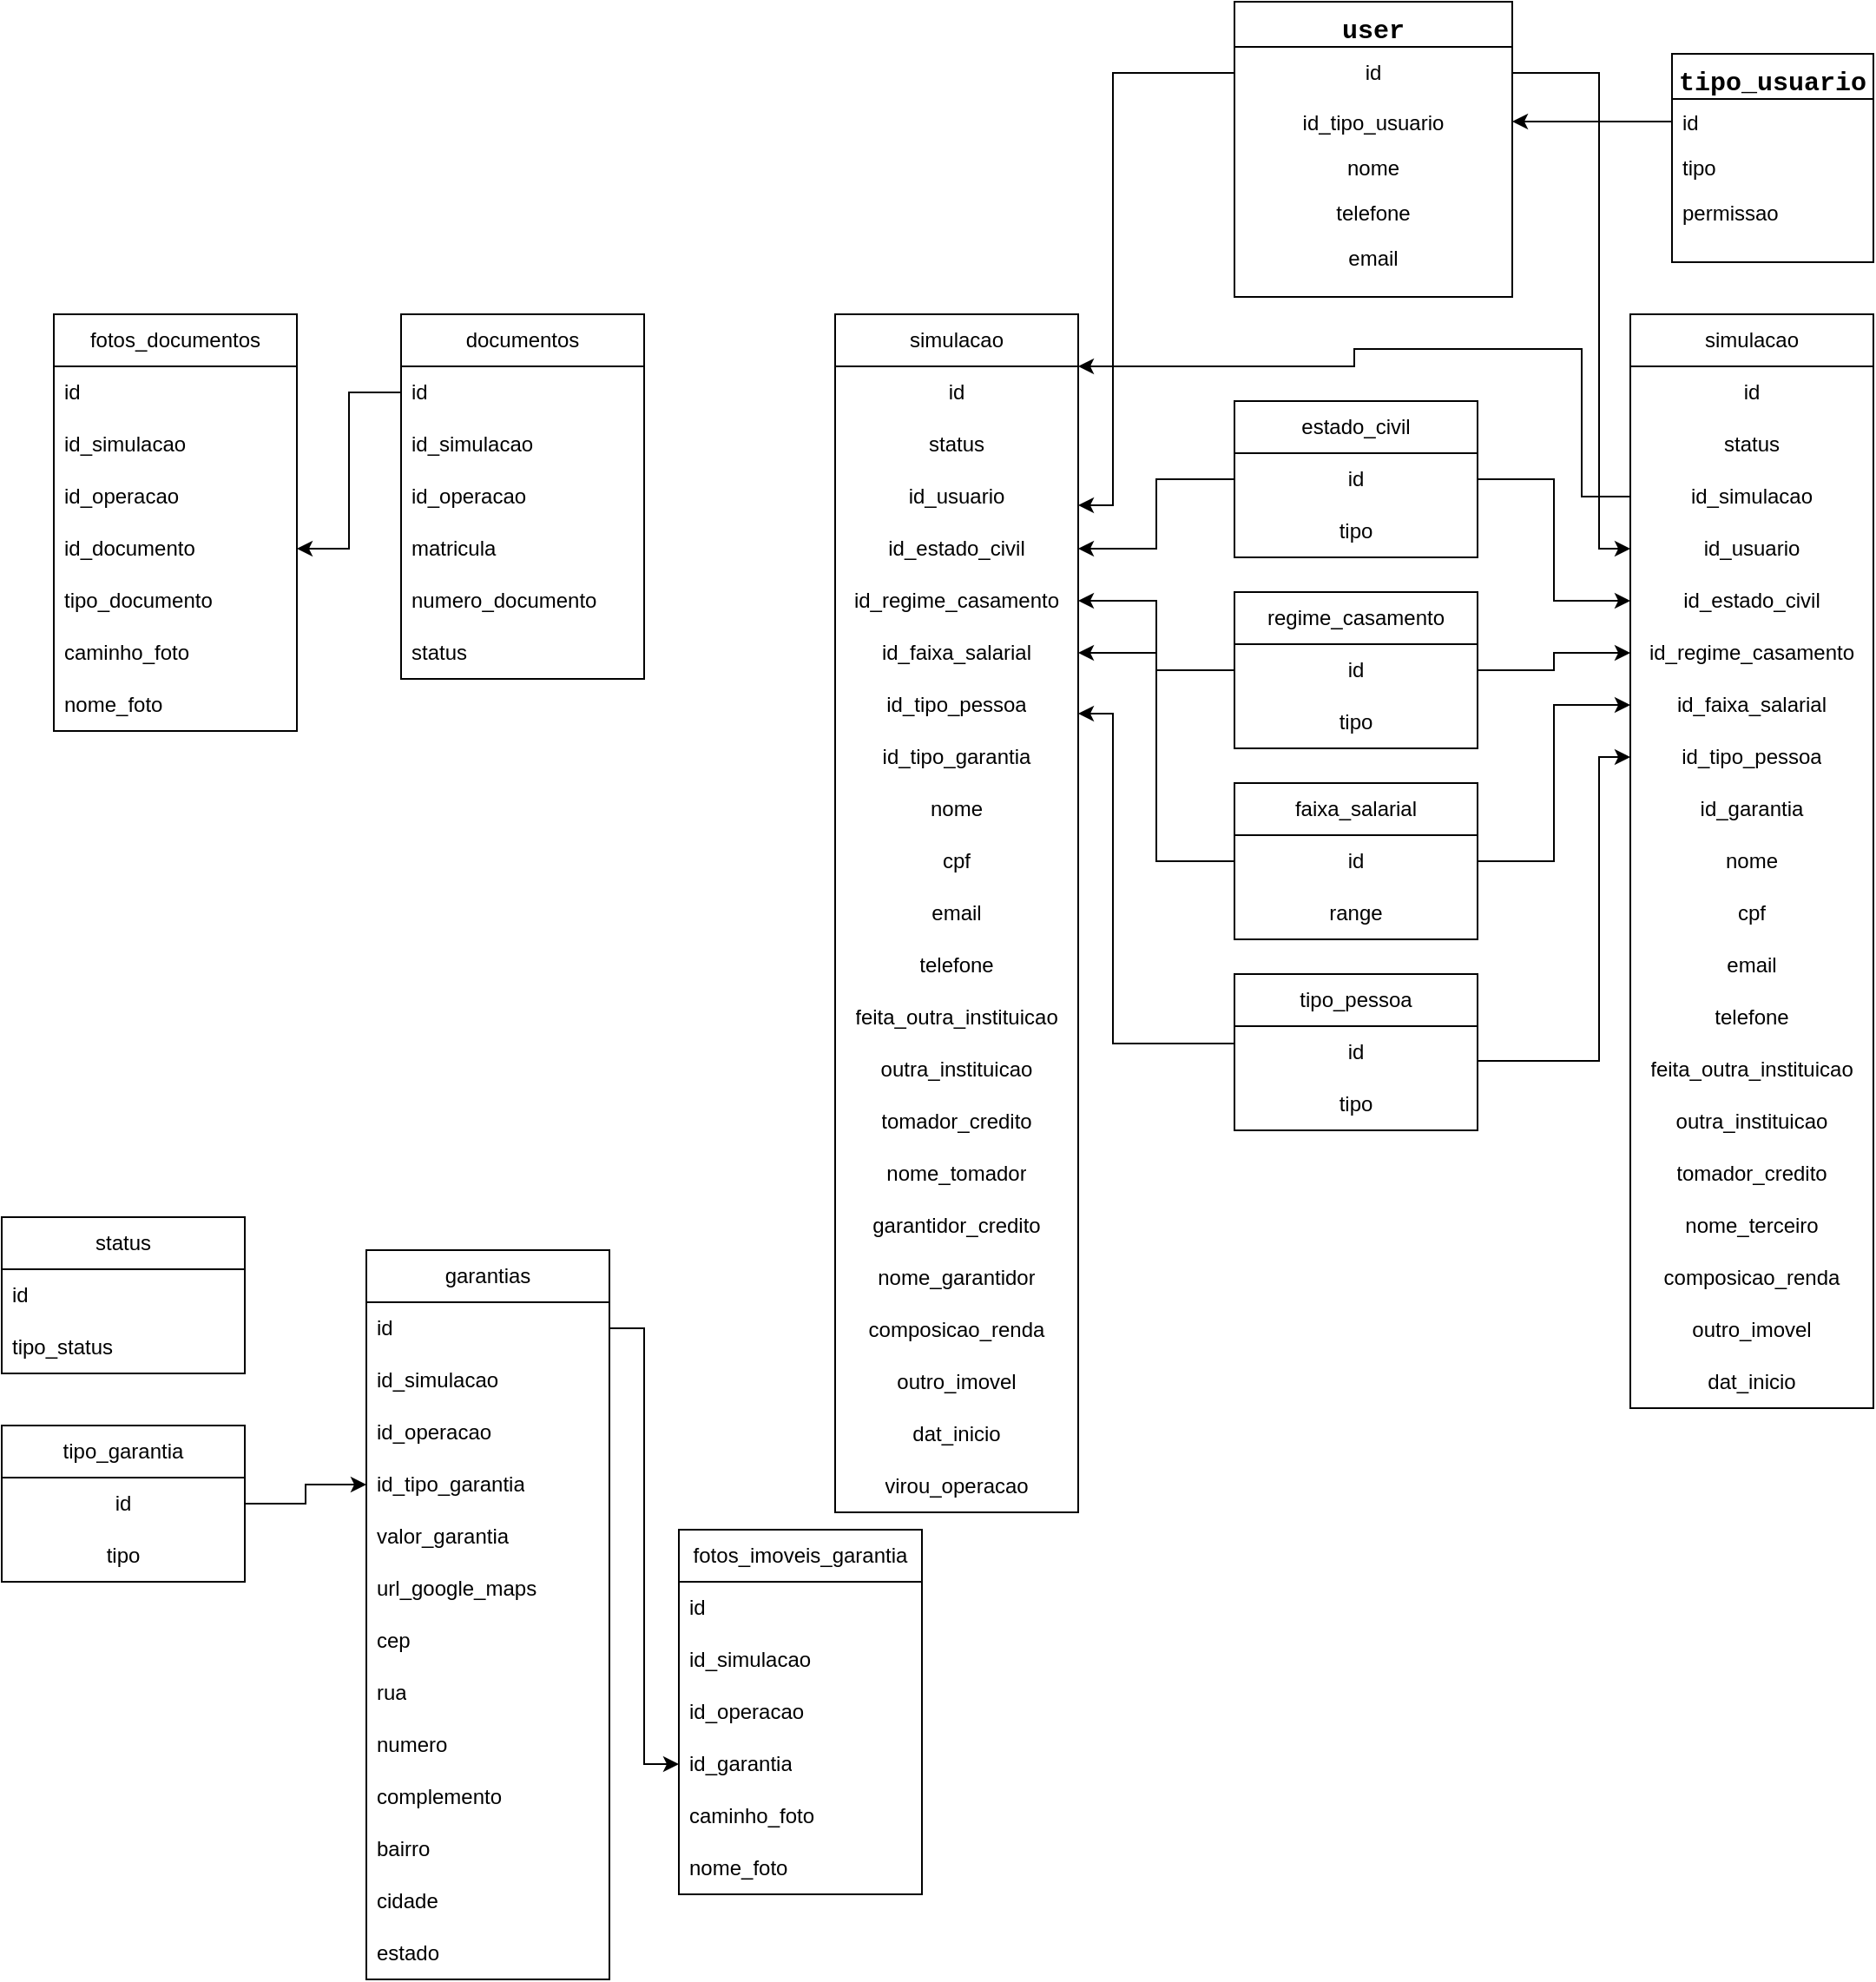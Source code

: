 <mxfile version="21.0.6" type="github">
  <diagram id="C5RBs43oDa-KdzZeNtuy" name="Page-1">
    <mxGraphModel dx="2261" dy="802" grid="1" gridSize="10" guides="1" tooltips="1" connect="1" arrows="1" fold="1" page="1" pageScale="1" pageWidth="827" pageHeight="1169" math="0" shadow="0">
      <root>
        <mxCell id="WIyWlLk6GJQsqaUBKTNV-0" />
        <mxCell id="WIyWlLk6GJQsqaUBKTNV-1" parent="WIyWlLk6GJQsqaUBKTNV-0" />
        <mxCell id="zkfFHV4jXpPFQw0GAbJ--0" value="user" style="swimlane;fontStyle=1;align=center;verticalAlign=top;childLayout=stackLayout;horizontal=1;startSize=26;horizontalStack=0;resizeParent=1;resizeLast=0;collapsible=1;marginBottom=0;rounded=0;shadow=0;strokeWidth=1;fontFamily=Courier New;fontSize=15;fillColor=default;gradientColor=none;swimlaneFillColor=default;" parent="WIyWlLk6GJQsqaUBKTNV-1" vertex="1">
          <mxGeometry x="280" y="30" width="160" height="170" as="geometry">
            <mxRectangle x="40" y="20" width="160" height="26" as="alternateBounds" />
          </mxGeometry>
        </mxCell>
        <mxCell id="uP-eKDeiWgKVKOK1xwAD-34" value="id" style="text;strokeColor=none;fillColor=none;align=center;verticalAlign=middle;spacingLeft=4;spacingRight=4;overflow=hidden;points=[[0,0.5],[1,0.5]];portConstraint=eastwest;rotatable=0;whiteSpace=wrap;html=1;" parent="zkfFHV4jXpPFQw0GAbJ--0" vertex="1">
          <mxGeometry y="26" width="160" height="30" as="geometry" />
        </mxCell>
        <mxCell id="uP-eKDeiWgKVKOK1xwAD-9" value="id_tipo_usuario" style="text;align=center;verticalAlign=top;spacingLeft=4;spacingRight=4;overflow=hidden;rotatable=0;points=[[0,0.5],[1,0.5]];portConstraint=eastwest;rounded=0;shadow=0;html=0;" parent="zkfFHV4jXpPFQw0GAbJ--0" vertex="1">
          <mxGeometry y="56" width="160" height="26" as="geometry" />
        </mxCell>
        <mxCell id="zkfFHV4jXpPFQw0GAbJ--1" value="nome" style="text;align=center;verticalAlign=top;spacingLeft=4;spacingRight=4;overflow=hidden;rotatable=0;points=[[0,0.5],[1,0.5]];portConstraint=eastwest;" parent="zkfFHV4jXpPFQw0GAbJ--0" vertex="1">
          <mxGeometry y="82" width="160" height="26" as="geometry" />
        </mxCell>
        <mxCell id="zkfFHV4jXpPFQw0GAbJ--2" value="telefone" style="text;align=center;verticalAlign=top;spacingLeft=4;spacingRight=4;overflow=hidden;rotatable=0;points=[[0,0.5],[1,0.5]];portConstraint=eastwest;rounded=0;shadow=0;html=0;" parent="zkfFHV4jXpPFQw0GAbJ--0" vertex="1">
          <mxGeometry y="108" width="160" height="26" as="geometry" />
        </mxCell>
        <mxCell id="zkfFHV4jXpPFQw0GAbJ--3" value="email" style="text;align=center;verticalAlign=top;spacingLeft=4;spacingRight=4;overflow=hidden;rotatable=0;points=[[0,0.5],[1,0.5]];portConstraint=eastwest;rounded=0;shadow=0;html=0;" parent="zkfFHV4jXpPFQw0GAbJ--0" vertex="1">
          <mxGeometry y="134" width="160" height="26" as="geometry" />
        </mxCell>
        <mxCell id="uP-eKDeiWgKVKOK1xwAD-10" value="tipo_usuario" style="swimlane;fontStyle=1;align=center;verticalAlign=top;childLayout=stackLayout;horizontal=1;startSize=26;horizontalStack=0;resizeParent=1;resizeLast=0;collapsible=1;marginBottom=0;rounded=0;shadow=0;strokeWidth=1;fontFamily=Courier New;fontSize=15;fillColor=default;gradientColor=none;swimlaneFillColor=default;" parent="WIyWlLk6GJQsqaUBKTNV-1" vertex="1">
          <mxGeometry x="532" y="60" width="116" height="120" as="geometry">
            <mxRectangle x="40" y="20" width="160" height="26" as="alternateBounds" />
          </mxGeometry>
        </mxCell>
        <mxCell id="uP-eKDeiWgKVKOK1xwAD-58" value="id" style="text;align=left;verticalAlign=top;spacingLeft=4;spacingRight=4;overflow=hidden;rotatable=0;points=[[0,0.5],[1,0.5]];portConstraint=eastwest;rounded=0;shadow=0;html=0;" parent="uP-eKDeiWgKVKOK1xwAD-10" vertex="1">
          <mxGeometry y="26" width="116" height="26" as="geometry" />
        </mxCell>
        <mxCell id="uP-eKDeiWgKVKOK1xwAD-11" value="tipo" style="text;align=left;verticalAlign=top;spacingLeft=4;spacingRight=4;overflow=hidden;rotatable=0;points=[[0,0.5],[1,0.5]];portConstraint=eastwest;" parent="uP-eKDeiWgKVKOK1xwAD-10" vertex="1">
          <mxGeometry y="52" width="116" height="26" as="geometry" />
        </mxCell>
        <mxCell id="uP-eKDeiWgKVKOK1xwAD-12" value="permissao" style="text;align=left;verticalAlign=top;spacingLeft=4;spacingRight=4;overflow=hidden;rotatable=0;points=[[0,0.5],[1,0.5]];portConstraint=eastwest;rounded=0;shadow=0;html=0;" parent="uP-eKDeiWgKVKOK1xwAD-10" vertex="1">
          <mxGeometry y="78" width="116" height="26" as="geometry" />
        </mxCell>
        <mxCell id="uP-eKDeiWgKVKOK1xwAD-53" value="estado_civil" style="swimlane;fontStyle=0;childLayout=stackLayout;horizontal=1;startSize=30;horizontalStack=0;resizeParent=1;resizeParentMax=0;resizeLast=0;collapsible=1;marginBottom=0;whiteSpace=wrap;html=1;align=center;" parent="WIyWlLk6GJQsqaUBKTNV-1" vertex="1">
          <mxGeometry x="280" y="260" width="140" height="90" as="geometry" />
        </mxCell>
        <mxCell id="uP-eKDeiWgKVKOK1xwAD-54" value="id" style="text;strokeColor=none;fillColor=none;align=center;verticalAlign=middle;spacingLeft=4;spacingRight=4;overflow=hidden;points=[[0,0.5],[1,0.5]];portConstraint=eastwest;rotatable=0;whiteSpace=wrap;html=1;" parent="uP-eKDeiWgKVKOK1xwAD-53" vertex="1">
          <mxGeometry y="30" width="140" height="30" as="geometry" />
        </mxCell>
        <mxCell id="uP-eKDeiWgKVKOK1xwAD-57" value="tipo" style="text;strokeColor=none;fillColor=none;align=center;verticalAlign=middle;spacingLeft=4;spacingRight=4;overflow=hidden;points=[[0,0.5],[1,0.5]];portConstraint=eastwest;rotatable=0;whiteSpace=wrap;html=1;" parent="uP-eKDeiWgKVKOK1xwAD-53" vertex="1">
          <mxGeometry y="60" width="140" height="30" as="geometry" />
        </mxCell>
        <mxCell id="uP-eKDeiWgKVKOK1xwAD-60" value="faixa_salarial" style="swimlane;fontStyle=0;childLayout=stackLayout;horizontal=1;startSize=30;horizontalStack=0;resizeParent=1;resizeParentMax=0;resizeLast=0;collapsible=1;marginBottom=0;whiteSpace=wrap;html=1;align=center;" parent="WIyWlLk6GJQsqaUBKTNV-1" vertex="1">
          <mxGeometry x="280" y="480" width="140" height="90" as="geometry" />
        </mxCell>
        <mxCell id="uP-eKDeiWgKVKOK1xwAD-61" value="id" style="text;strokeColor=none;fillColor=none;align=center;verticalAlign=middle;spacingLeft=4;spacingRight=4;overflow=hidden;points=[[0,0.5],[1,0.5]];portConstraint=eastwest;rotatable=0;whiteSpace=wrap;html=1;" parent="uP-eKDeiWgKVKOK1xwAD-60" vertex="1">
          <mxGeometry y="30" width="140" height="30" as="geometry" />
        </mxCell>
        <mxCell id="uP-eKDeiWgKVKOK1xwAD-62" value="range" style="text;strokeColor=none;fillColor=none;align=center;verticalAlign=middle;spacingLeft=4;spacingRight=4;overflow=hidden;points=[[0,0.5],[1,0.5]];portConstraint=eastwest;rotatable=0;whiteSpace=wrap;html=1;" parent="uP-eKDeiWgKVKOK1xwAD-60" vertex="1">
          <mxGeometry y="60" width="140" height="30" as="geometry" />
        </mxCell>
        <mxCell id="uP-eKDeiWgKVKOK1xwAD-67" value="regime_casamento" style="swimlane;fontStyle=0;childLayout=stackLayout;horizontal=1;startSize=30;horizontalStack=0;resizeParent=1;resizeParentMax=0;resizeLast=0;collapsible=1;marginBottom=0;whiteSpace=wrap;html=1;align=center;" parent="WIyWlLk6GJQsqaUBKTNV-1" vertex="1">
          <mxGeometry x="280" y="370" width="140" height="90" as="geometry" />
        </mxCell>
        <mxCell id="uP-eKDeiWgKVKOK1xwAD-68" value="id" style="text;strokeColor=none;fillColor=none;align=center;verticalAlign=middle;spacingLeft=4;spacingRight=4;overflow=hidden;points=[[0,0.5],[1,0.5]];portConstraint=eastwest;rotatable=0;whiteSpace=wrap;html=1;" parent="uP-eKDeiWgKVKOK1xwAD-67" vertex="1">
          <mxGeometry y="30" width="140" height="30" as="geometry" />
        </mxCell>
        <mxCell id="uP-eKDeiWgKVKOK1xwAD-69" value="tipo" style="text;strokeColor=none;fillColor=none;align=center;verticalAlign=middle;spacingLeft=4;spacingRight=4;overflow=hidden;points=[[0,0.5],[1,0.5]];portConstraint=eastwest;rotatable=0;whiteSpace=wrap;html=1;" parent="uP-eKDeiWgKVKOK1xwAD-67" vertex="1">
          <mxGeometry y="60" width="140" height="30" as="geometry" />
        </mxCell>
        <mxCell id="uP-eKDeiWgKVKOK1xwAD-79" value="tipo_pessoa" style="swimlane;fontStyle=0;childLayout=stackLayout;horizontal=1;startSize=30;horizontalStack=0;resizeParent=1;resizeParentMax=0;resizeLast=0;collapsible=1;marginBottom=0;whiteSpace=wrap;html=1;align=center;" parent="WIyWlLk6GJQsqaUBKTNV-1" vertex="1">
          <mxGeometry x="280" y="590" width="140" height="90" as="geometry" />
        </mxCell>
        <mxCell id="uP-eKDeiWgKVKOK1xwAD-80" value="id" style="text;strokeColor=none;fillColor=none;align=center;verticalAlign=middle;spacingLeft=4;spacingRight=4;overflow=hidden;points=[[0,0.5],[1,0.5]];portConstraint=eastwest;rotatable=0;whiteSpace=wrap;html=1;" parent="uP-eKDeiWgKVKOK1xwAD-79" vertex="1">
          <mxGeometry y="30" width="140" height="30" as="geometry" />
        </mxCell>
        <mxCell id="uP-eKDeiWgKVKOK1xwAD-82" value="tipo" style="text;strokeColor=none;fillColor=none;align=center;verticalAlign=middle;spacingLeft=4;spacingRight=4;overflow=hidden;points=[[0,0.5],[1,0.5]];portConstraint=eastwest;rotatable=0;whiteSpace=wrap;html=1;" parent="uP-eKDeiWgKVKOK1xwAD-79" vertex="1">
          <mxGeometry y="60" width="140" height="30" as="geometry" />
        </mxCell>
        <mxCell id="uP-eKDeiWgKVKOK1xwAD-72" value="tipo_garantia" style="swimlane;fontStyle=0;childLayout=stackLayout;horizontal=1;startSize=30;horizontalStack=0;resizeParent=1;resizeParentMax=0;resizeLast=0;collapsible=1;marginBottom=0;whiteSpace=wrap;html=1;align=center;" parent="WIyWlLk6GJQsqaUBKTNV-1" vertex="1">
          <mxGeometry x="-430" y="850" width="140" height="90" as="geometry" />
        </mxCell>
        <mxCell id="uP-eKDeiWgKVKOK1xwAD-73" value="id" style="text;strokeColor=none;fillColor=none;align=center;verticalAlign=middle;spacingLeft=4;spacingRight=4;overflow=hidden;points=[[0,0.5],[1,0.5]];portConstraint=eastwest;rotatable=0;whiteSpace=wrap;html=1;" parent="uP-eKDeiWgKVKOK1xwAD-72" vertex="1">
          <mxGeometry y="30" width="140" height="30" as="geometry" />
        </mxCell>
        <mxCell id="uP-eKDeiWgKVKOK1xwAD-74" value="tipo" style="text;strokeColor=none;fillColor=none;align=center;verticalAlign=middle;spacingLeft=4;spacingRight=4;overflow=hidden;points=[[0,0.5],[1,0.5]];portConstraint=eastwest;rotatable=0;whiteSpace=wrap;html=1;" parent="uP-eKDeiWgKVKOK1xwAD-72" vertex="1">
          <mxGeometry y="60" width="140" height="30" as="geometry" />
        </mxCell>
        <mxCell id="5o7Tx9g8wd3ovfmbf49C-24" value="simulacao" style="swimlane;fontStyle=0;childLayout=stackLayout;horizontal=1;startSize=30;horizontalStack=0;resizeParent=1;resizeParentMax=0;resizeLast=0;collapsible=1;marginBottom=0;whiteSpace=wrap;html=1;align=center;labelBackgroundColor=none;labelBorderColor=none;shadow=0;rounded=0;swimlaneLine=1;" parent="WIyWlLk6GJQsqaUBKTNV-1" vertex="1">
          <mxGeometry x="50" y="210" width="140" height="690" as="geometry" />
        </mxCell>
        <mxCell id="5o7Tx9g8wd3ovfmbf49C-25" value="id" style="text;strokeColor=none;fillColor=none;align=center;verticalAlign=middle;spacingLeft=4;spacingRight=4;overflow=hidden;points=[[0,0.5],[1,0.5]];portConstraint=eastwest;rotatable=0;whiteSpace=wrap;html=1;labelBackgroundColor=none;labelBorderColor=none;shadow=0;rounded=0;swimlaneLine=1;" parent="5o7Tx9g8wd3ovfmbf49C-24" vertex="1">
          <mxGeometry y="30" width="140" height="30" as="geometry" />
        </mxCell>
        <mxCell id="5o7Tx9g8wd3ovfmbf49C-26" value="status" style="text;strokeColor=none;fillColor=none;align=center;verticalAlign=middle;spacingLeft=4;spacingRight=4;overflow=hidden;points=[[0,0.5],[1,0.5]];portConstraint=eastwest;rotatable=0;whiteSpace=wrap;html=1;labelBackgroundColor=none;labelBorderColor=none;shadow=0;rounded=0;swimlaneLine=1;" parent="5o7Tx9g8wd3ovfmbf49C-24" vertex="1">
          <mxGeometry y="60" width="140" height="30" as="geometry" />
        </mxCell>
        <mxCell id="5o7Tx9g8wd3ovfmbf49C-27" value="id_usuario" style="text;strokeColor=none;fillColor=none;align=center;verticalAlign=middle;spacingLeft=4;spacingRight=4;overflow=hidden;points=[[0,0.5],[1,0.5]];portConstraint=eastwest;rotatable=0;whiteSpace=wrap;html=1;labelBackgroundColor=none;labelBorderColor=none;shadow=0;rounded=0;swimlaneLine=1;" parent="5o7Tx9g8wd3ovfmbf49C-24" vertex="1">
          <mxGeometry y="90" width="140" height="30" as="geometry" />
        </mxCell>
        <mxCell id="5o7Tx9g8wd3ovfmbf49C-28" value="id_estado_civil" style="text;strokeColor=none;fillColor=none;align=center;verticalAlign=middle;spacingLeft=4;spacingRight=4;overflow=hidden;points=[[0,0.5],[1,0.5]];portConstraint=eastwest;rotatable=0;whiteSpace=wrap;html=1;labelBackgroundColor=none;labelBorderColor=none;shadow=0;rounded=0;swimlaneLine=1;" parent="5o7Tx9g8wd3ovfmbf49C-24" vertex="1">
          <mxGeometry y="120" width="140" height="30" as="geometry" />
        </mxCell>
        <mxCell id="5o7Tx9g8wd3ovfmbf49C-29" value="id_regime_casamento" style="text;strokeColor=none;fillColor=none;align=center;verticalAlign=middle;spacingLeft=4;spacingRight=4;overflow=hidden;points=[[0,0.5],[1,0.5]];portConstraint=eastwest;rotatable=0;whiteSpace=wrap;html=1;labelBackgroundColor=none;labelBorderColor=none;shadow=0;rounded=0;swimlaneLine=1;" parent="5o7Tx9g8wd3ovfmbf49C-24" vertex="1">
          <mxGeometry y="150" width="140" height="30" as="geometry" />
        </mxCell>
        <mxCell id="5o7Tx9g8wd3ovfmbf49C-30" value="id_faixa_salarial" style="text;strokeColor=none;fillColor=none;align=center;verticalAlign=middle;spacingLeft=4;spacingRight=4;overflow=hidden;points=[[0,0.5],[1,0.5]];portConstraint=eastwest;rotatable=0;whiteSpace=wrap;html=1;labelBackgroundColor=none;labelBorderColor=none;shadow=0;rounded=0;swimlaneLine=1;" parent="5o7Tx9g8wd3ovfmbf49C-24" vertex="1">
          <mxGeometry y="180" width="140" height="30" as="geometry" />
        </mxCell>
        <mxCell id="5o7Tx9g8wd3ovfmbf49C-32" value="id_tipo_pessoa" style="text;strokeColor=none;fillColor=none;align=center;verticalAlign=middle;spacingLeft=4;spacingRight=4;overflow=hidden;points=[[0,0.5],[1,0.5]];portConstraint=eastwest;rotatable=0;whiteSpace=wrap;html=1;labelBackgroundColor=none;labelBorderColor=none;shadow=0;rounded=0;swimlaneLine=1;" parent="5o7Tx9g8wd3ovfmbf49C-24" vertex="1">
          <mxGeometry y="210" width="140" height="30" as="geometry" />
        </mxCell>
        <mxCell id="5o7Tx9g8wd3ovfmbf49C-31" value="id_tipo_garantia" style="text;strokeColor=none;fillColor=none;align=center;verticalAlign=middle;spacingLeft=4;spacingRight=4;overflow=hidden;points=[[0,0.5],[1,0.5]];portConstraint=eastwest;rotatable=0;whiteSpace=wrap;html=1;labelBackgroundColor=none;labelBorderColor=none;shadow=0;rounded=0;swimlaneLine=1;" parent="5o7Tx9g8wd3ovfmbf49C-24" vertex="1">
          <mxGeometry y="240" width="140" height="30" as="geometry" />
        </mxCell>
        <mxCell id="5o7Tx9g8wd3ovfmbf49C-33" value="nome" style="text;align=center;verticalAlign=middle;spacingLeft=4;spacingRight=4;overflow=hidden;points=[[0,0.5],[1,0.5]];portConstraint=eastwest;rotatable=0;whiteSpace=wrap;html=1;labelBackgroundColor=none;labelBorderColor=none;shadow=0;rounded=0;swimlaneLine=1;" parent="5o7Tx9g8wd3ovfmbf49C-24" vertex="1">
          <mxGeometry y="270" width="140" height="30" as="geometry" />
        </mxCell>
        <mxCell id="5o7Tx9g8wd3ovfmbf49C-38" value="cpf" style="text;strokeColor=none;fillColor=none;align=center;verticalAlign=middle;spacingLeft=4;spacingRight=4;overflow=hidden;points=[[0,0.5],[1,0.5]];portConstraint=eastwest;rotatable=0;whiteSpace=wrap;html=1;labelBackgroundColor=none;labelBorderColor=none;shadow=0;rounded=0;swimlaneLine=1;" parent="5o7Tx9g8wd3ovfmbf49C-24" vertex="1">
          <mxGeometry y="300" width="140" height="30" as="geometry" />
        </mxCell>
        <mxCell id="5o7Tx9g8wd3ovfmbf49C-34" value="email" style="text;align=center;verticalAlign=middle;spacingLeft=4;spacingRight=4;overflow=hidden;points=[[0,0.5],[1,0.5]];portConstraint=eastwest;rotatable=0;whiteSpace=wrap;html=1;labelBackgroundColor=none;labelBorderColor=none;shadow=0;rounded=0;swimlaneLine=1;" parent="5o7Tx9g8wd3ovfmbf49C-24" vertex="1">
          <mxGeometry y="330" width="140" height="30" as="geometry" />
        </mxCell>
        <mxCell id="5o7Tx9g8wd3ovfmbf49C-35" value="telefone" style="text;align=center;verticalAlign=middle;spacingLeft=4;spacingRight=4;overflow=hidden;points=[[0,0.5],[1,0.5]];portConstraint=eastwest;rotatable=0;whiteSpace=wrap;html=1;labelBackgroundColor=none;labelBorderColor=none;shadow=0;rounded=0;swimlaneLine=1;" parent="5o7Tx9g8wd3ovfmbf49C-24" vertex="1">
          <mxGeometry y="360" width="140" height="30" as="geometry" />
        </mxCell>
        <mxCell id="KdEPTazA244qmYJFgWqS-23" value="feita_outra_instituicao" style="text;align=center;verticalAlign=middle;spacingLeft=4;spacingRight=4;overflow=hidden;points=[[0,0.5],[1,0.5]];portConstraint=eastwest;rotatable=0;whiteSpace=wrap;html=1;labelBackgroundColor=none;labelBorderColor=none;shadow=0;rounded=0;swimlaneLine=1;" parent="5o7Tx9g8wd3ovfmbf49C-24" vertex="1">
          <mxGeometry y="390" width="140" height="30" as="geometry" />
        </mxCell>
        <mxCell id="KdEPTazA244qmYJFgWqS-25" value="outra_instituicao" style="text;align=center;verticalAlign=middle;spacingLeft=4;spacingRight=4;overflow=hidden;points=[[0,0.5],[1,0.5]];portConstraint=eastwest;rotatable=0;whiteSpace=wrap;html=1;labelBackgroundColor=none;labelBorderColor=none;shadow=0;rounded=0;swimlaneLine=1;" parent="5o7Tx9g8wd3ovfmbf49C-24" vertex="1">
          <mxGeometry y="420" width="140" height="30" as="geometry" />
        </mxCell>
        <mxCell id="KdEPTazA244qmYJFgWqS-27" value="tomador_credito" style="text;align=center;verticalAlign=middle;spacingLeft=4;spacingRight=4;overflow=hidden;points=[[0,0.5],[1,0.5]];portConstraint=eastwest;rotatable=0;whiteSpace=wrap;html=1;labelBackgroundColor=none;labelBorderColor=none;shadow=0;rounded=0;swimlaneLine=1;" parent="5o7Tx9g8wd3ovfmbf49C-24" vertex="1">
          <mxGeometry y="450" width="140" height="30" as="geometry" />
        </mxCell>
        <mxCell id="KdEPTazA244qmYJFgWqS-28" value="nome_tomador" style="text;align=center;verticalAlign=middle;spacingLeft=4;spacingRight=4;overflow=hidden;points=[[0,0.5],[1,0.5]];portConstraint=eastwest;rotatable=0;whiteSpace=wrap;html=1;labelBackgroundColor=none;labelBorderColor=none;shadow=0;rounded=0;swimlaneLine=1;" parent="5o7Tx9g8wd3ovfmbf49C-24" vertex="1">
          <mxGeometry y="480" width="140" height="30" as="geometry" />
        </mxCell>
        <mxCell id="M9cBTG9H_WWRr7SOCpwa-0" value="garantidor_credito" style="text;align=center;verticalAlign=middle;spacingLeft=4;spacingRight=4;overflow=hidden;points=[[0,0.5],[1,0.5]];portConstraint=eastwest;rotatable=0;whiteSpace=wrap;html=1;labelBackgroundColor=none;labelBorderColor=none;shadow=0;rounded=0;swimlaneLine=1;" parent="5o7Tx9g8wd3ovfmbf49C-24" vertex="1">
          <mxGeometry y="510" width="140" height="30" as="geometry" />
        </mxCell>
        <mxCell id="M9cBTG9H_WWRr7SOCpwa-1" value="nome_garantidor" style="text;align=center;verticalAlign=middle;spacingLeft=4;spacingRight=4;overflow=hidden;points=[[0,0.5],[1,0.5]];portConstraint=eastwest;rotatable=0;whiteSpace=wrap;html=1;labelBackgroundColor=none;labelBorderColor=none;shadow=0;rounded=0;swimlaneLine=1;" parent="5o7Tx9g8wd3ovfmbf49C-24" vertex="1">
          <mxGeometry y="540" width="140" height="30" as="geometry" />
        </mxCell>
        <mxCell id="KdEPTazA244qmYJFgWqS-31" value="composicao_renda" style="text;align=center;verticalAlign=middle;spacingLeft=4;spacingRight=4;overflow=hidden;points=[[0,0.5],[1,0.5]];portConstraint=eastwest;rotatable=0;whiteSpace=wrap;html=1;labelBackgroundColor=none;labelBorderColor=none;shadow=0;rounded=0;swimlaneLine=1;" parent="5o7Tx9g8wd3ovfmbf49C-24" vertex="1">
          <mxGeometry y="570" width="140" height="30" as="geometry" />
        </mxCell>
        <mxCell id="KdEPTazA244qmYJFgWqS-58" value="outro_imovel" style="text;align=center;verticalAlign=middle;spacingLeft=4;spacingRight=4;overflow=hidden;points=[[0,0.5],[1,0.5]];portConstraint=eastwest;rotatable=0;whiteSpace=wrap;html=1;labelBackgroundColor=none;labelBorderColor=none;shadow=0;rounded=0;swimlaneLine=1;" parent="5o7Tx9g8wd3ovfmbf49C-24" vertex="1">
          <mxGeometry y="600" width="140" height="30" as="geometry" />
        </mxCell>
        <mxCell id="KdEPTazA244qmYJFgWqS-33" value="dat_inicio" style="text;align=center;verticalAlign=middle;spacingLeft=4;spacingRight=4;overflow=hidden;points=[[0,0.5],[1,0.5]];portConstraint=eastwest;rotatable=0;whiteSpace=wrap;html=1;labelBackgroundColor=none;labelBorderColor=none;shadow=0;rounded=0;swimlaneLine=1;" parent="5o7Tx9g8wd3ovfmbf49C-24" vertex="1">
          <mxGeometry y="630" width="140" height="30" as="geometry" />
        </mxCell>
        <mxCell id="lQU2nTvInW_QAvkGWTah-2" value="virou_operacao" style="text;align=center;verticalAlign=middle;spacingLeft=4;spacingRight=4;overflow=hidden;points=[[0,0.5],[1,0.5]];portConstraint=eastwest;rotatable=0;whiteSpace=wrap;html=1;labelBackgroundColor=none;labelBorderColor=none;shadow=0;rounded=0;swimlaneLine=1;" vertex="1" parent="5o7Tx9g8wd3ovfmbf49C-24">
          <mxGeometry y="660" width="140" height="30" as="geometry" />
        </mxCell>
        <mxCell id="5o7Tx9g8wd3ovfmbf49C-48" style="edgeStyle=orthogonalEdgeStyle;rounded=0;orthogonalLoop=1;jettySize=auto;html=1;" parent="WIyWlLk6GJQsqaUBKTNV-1" source="uP-eKDeiWgKVKOK1xwAD-58" target="uP-eKDeiWgKVKOK1xwAD-9" edge="1">
          <mxGeometry relative="1" as="geometry" />
        </mxCell>
        <mxCell id="5o7Tx9g8wd3ovfmbf49C-49" value="simulacao" style="swimlane;fontStyle=0;childLayout=stackLayout;horizontal=1;startSize=30;horizontalStack=0;resizeParent=1;resizeParentMax=0;resizeLast=0;collapsible=1;marginBottom=0;whiteSpace=wrap;html=1;align=center;" parent="WIyWlLk6GJQsqaUBKTNV-1" vertex="1">
          <mxGeometry x="508" y="210" width="140" height="630" as="geometry" />
        </mxCell>
        <mxCell id="5o7Tx9g8wd3ovfmbf49C-50" value="id" style="text;strokeColor=none;fillColor=none;align=center;verticalAlign=middle;spacingLeft=4;spacingRight=4;overflow=hidden;points=[[0,0.5],[1,0.5]];portConstraint=eastwest;rotatable=0;whiteSpace=wrap;html=1;" parent="5o7Tx9g8wd3ovfmbf49C-49" vertex="1">
          <mxGeometry y="30" width="140" height="30" as="geometry" />
        </mxCell>
        <mxCell id="5o7Tx9g8wd3ovfmbf49C-51" value="status" style="text;strokeColor=none;fillColor=none;align=center;verticalAlign=middle;spacingLeft=4;spacingRight=4;overflow=hidden;points=[[0,0.5],[1,0.5]];portConstraint=eastwest;rotatable=0;whiteSpace=wrap;html=1;" parent="5o7Tx9g8wd3ovfmbf49C-49" vertex="1">
          <mxGeometry y="60" width="140" height="30" as="geometry" />
        </mxCell>
        <mxCell id="lQU2nTvInW_QAvkGWTah-0" value="id_simulacao" style="text;strokeColor=none;fillColor=none;align=center;verticalAlign=middle;spacingLeft=4;spacingRight=4;overflow=hidden;points=[[0,0.5],[1,0.5]];portConstraint=eastwest;rotatable=0;whiteSpace=wrap;html=1;" vertex="1" parent="5o7Tx9g8wd3ovfmbf49C-49">
          <mxGeometry y="90" width="140" height="30" as="geometry" />
        </mxCell>
        <mxCell id="5o7Tx9g8wd3ovfmbf49C-52" value="id_usuario" style="text;strokeColor=none;fillColor=none;align=center;verticalAlign=middle;spacingLeft=4;spacingRight=4;overflow=hidden;points=[[0,0.5],[1,0.5]];portConstraint=eastwest;rotatable=0;whiteSpace=wrap;html=1;" parent="5o7Tx9g8wd3ovfmbf49C-49" vertex="1">
          <mxGeometry y="120" width="140" height="30" as="geometry" />
        </mxCell>
        <mxCell id="5o7Tx9g8wd3ovfmbf49C-53" value="id_estado_civil" style="text;strokeColor=none;fillColor=none;align=center;verticalAlign=middle;spacingLeft=4;spacingRight=4;overflow=hidden;points=[[0,0.5],[1,0.5]];portConstraint=eastwest;rotatable=0;whiteSpace=wrap;html=1;" parent="5o7Tx9g8wd3ovfmbf49C-49" vertex="1">
          <mxGeometry y="150" width="140" height="30" as="geometry" />
        </mxCell>
        <mxCell id="5o7Tx9g8wd3ovfmbf49C-54" value="id_regime_casamento" style="text;strokeColor=none;fillColor=none;align=center;verticalAlign=middle;spacingLeft=4;spacingRight=4;overflow=hidden;points=[[0,0.5],[1,0.5]];portConstraint=eastwest;rotatable=0;whiteSpace=wrap;html=1;" parent="5o7Tx9g8wd3ovfmbf49C-49" vertex="1">
          <mxGeometry y="180" width="140" height="30" as="geometry" />
        </mxCell>
        <mxCell id="5o7Tx9g8wd3ovfmbf49C-55" value="id_faixa_salarial" style="text;strokeColor=none;fillColor=none;align=center;verticalAlign=middle;spacingLeft=4;spacingRight=4;overflow=hidden;points=[[0,0.5],[1,0.5]];portConstraint=eastwest;rotatable=0;whiteSpace=wrap;html=1;" parent="5o7Tx9g8wd3ovfmbf49C-49" vertex="1">
          <mxGeometry y="210" width="140" height="30" as="geometry" />
        </mxCell>
        <mxCell id="5o7Tx9g8wd3ovfmbf49C-57" value="id_tipo_pessoa" style="text;strokeColor=none;fillColor=none;align=center;verticalAlign=middle;spacingLeft=4;spacingRight=4;overflow=hidden;points=[[0,0.5],[1,0.5]];portConstraint=eastwest;rotatable=0;whiteSpace=wrap;html=1;" parent="5o7Tx9g8wd3ovfmbf49C-49" vertex="1">
          <mxGeometry y="240" width="140" height="30" as="geometry" />
        </mxCell>
        <mxCell id="5o7Tx9g8wd3ovfmbf49C-56" value="id_garantia" style="text;strokeColor=none;fillColor=none;align=center;verticalAlign=middle;spacingLeft=4;spacingRight=4;overflow=hidden;points=[[0,0.5],[1,0.5]];portConstraint=eastwest;rotatable=0;whiteSpace=wrap;html=1;" parent="5o7Tx9g8wd3ovfmbf49C-49" vertex="1">
          <mxGeometry y="270" width="140" height="30" as="geometry" />
        </mxCell>
        <mxCell id="5o7Tx9g8wd3ovfmbf49C-58" value="nome" style="text;align=center;verticalAlign=middle;spacingLeft=4;spacingRight=4;overflow=hidden;points=[[0,0.5],[1,0.5]];portConstraint=eastwest;rotatable=0;whiteSpace=wrap;html=1;" parent="5o7Tx9g8wd3ovfmbf49C-49" vertex="1">
          <mxGeometry y="300" width="140" height="30" as="geometry" />
        </mxCell>
        <mxCell id="KdEPTazA244qmYJFgWqS-0" value="cpf" style="text;strokeColor=none;fillColor=none;align=center;verticalAlign=middle;spacingLeft=4;spacingRight=4;overflow=hidden;points=[[0,0.5],[1,0.5]];portConstraint=eastwest;rotatable=0;whiteSpace=wrap;html=1;labelBackgroundColor=none;labelBorderColor=none;shadow=0;rounded=0;swimlaneLine=1;" parent="5o7Tx9g8wd3ovfmbf49C-49" vertex="1">
          <mxGeometry y="330" width="140" height="30" as="geometry" />
        </mxCell>
        <mxCell id="5o7Tx9g8wd3ovfmbf49C-59" value="email" style="text;align=center;verticalAlign=middle;spacingLeft=4;spacingRight=4;overflow=hidden;points=[[0,0.5],[1,0.5]];portConstraint=eastwest;rotatable=0;whiteSpace=wrap;html=1;" parent="5o7Tx9g8wd3ovfmbf49C-49" vertex="1">
          <mxGeometry y="360" width="140" height="30" as="geometry" />
        </mxCell>
        <mxCell id="5o7Tx9g8wd3ovfmbf49C-60" value="telefone" style="text;align=center;verticalAlign=middle;spacingLeft=4;spacingRight=4;overflow=hidden;points=[[0,0.5],[1,0.5]];portConstraint=eastwest;rotatable=0;whiteSpace=wrap;html=1;" parent="5o7Tx9g8wd3ovfmbf49C-49" vertex="1">
          <mxGeometry y="390" width="140" height="30" as="geometry" />
        </mxCell>
        <mxCell id="KdEPTazA244qmYJFgWqS-24" value="feita_outra_instituicao" style="text;align=center;verticalAlign=middle;spacingLeft=4;spacingRight=4;overflow=hidden;points=[[0,0.5],[1,0.5]];portConstraint=eastwest;rotatable=0;whiteSpace=wrap;html=1;labelBackgroundColor=none;labelBorderColor=none;shadow=0;rounded=0;swimlaneLine=1;" parent="5o7Tx9g8wd3ovfmbf49C-49" vertex="1">
          <mxGeometry y="420" width="140" height="30" as="geometry" />
        </mxCell>
        <mxCell id="KdEPTazA244qmYJFgWqS-26" value="outra_instituicao" style="text;align=center;verticalAlign=middle;spacingLeft=4;spacingRight=4;overflow=hidden;points=[[0,0.5],[1,0.5]];portConstraint=eastwest;rotatable=0;whiteSpace=wrap;html=1;labelBackgroundColor=none;labelBorderColor=none;shadow=0;rounded=0;swimlaneLine=1;" parent="5o7Tx9g8wd3ovfmbf49C-49" vertex="1">
          <mxGeometry y="450" width="140" height="30" as="geometry" />
        </mxCell>
        <mxCell id="KdEPTazA244qmYJFgWqS-29" value="tomador_credito" style="text;align=center;verticalAlign=middle;spacingLeft=4;spacingRight=4;overflow=hidden;points=[[0,0.5],[1,0.5]];portConstraint=eastwest;rotatable=0;whiteSpace=wrap;html=1;labelBackgroundColor=none;labelBorderColor=none;shadow=0;rounded=0;swimlaneLine=1;" parent="5o7Tx9g8wd3ovfmbf49C-49" vertex="1">
          <mxGeometry y="480" width="140" height="30" as="geometry" />
        </mxCell>
        <mxCell id="KdEPTazA244qmYJFgWqS-30" value="nome_terceiro" style="text;align=center;verticalAlign=middle;spacingLeft=4;spacingRight=4;overflow=hidden;points=[[0,0.5],[1,0.5]];portConstraint=eastwest;rotatable=0;whiteSpace=wrap;html=1;labelBackgroundColor=none;labelBorderColor=none;shadow=0;rounded=0;swimlaneLine=1;" parent="5o7Tx9g8wd3ovfmbf49C-49" vertex="1">
          <mxGeometry y="510" width="140" height="30" as="geometry" />
        </mxCell>
        <mxCell id="KdEPTazA244qmYJFgWqS-32" value="composicao_renda" style="text;align=center;verticalAlign=middle;spacingLeft=4;spacingRight=4;overflow=hidden;points=[[0,0.5],[1,0.5]];portConstraint=eastwest;rotatable=0;whiteSpace=wrap;html=1;labelBackgroundColor=none;labelBorderColor=none;shadow=0;rounded=0;swimlaneLine=1;" parent="5o7Tx9g8wd3ovfmbf49C-49" vertex="1">
          <mxGeometry y="540" width="140" height="30" as="geometry" />
        </mxCell>
        <mxCell id="KdEPTazA244qmYJFgWqS-34" value="outro_imovel" style="text;align=center;verticalAlign=middle;spacingLeft=4;spacingRight=4;overflow=hidden;points=[[0,0.5],[1,0.5]];portConstraint=eastwest;rotatable=0;whiteSpace=wrap;html=1;labelBackgroundColor=none;labelBorderColor=none;shadow=0;rounded=0;swimlaneLine=1;" parent="5o7Tx9g8wd3ovfmbf49C-49" vertex="1">
          <mxGeometry y="570" width="140" height="30" as="geometry" />
        </mxCell>
        <mxCell id="KdEPTazA244qmYJFgWqS-63" value="dat_inicio" style="text;align=center;verticalAlign=middle;spacingLeft=4;spacingRight=4;overflow=hidden;points=[[0,0.5],[1,0.5]];portConstraint=eastwest;rotatable=0;whiteSpace=wrap;html=1;labelBackgroundColor=none;labelBorderColor=none;shadow=0;rounded=0;swimlaneLine=1;" parent="5o7Tx9g8wd3ovfmbf49C-49" vertex="1">
          <mxGeometry y="600" width="140" height="30" as="geometry" />
        </mxCell>
        <mxCell id="5o7Tx9g8wd3ovfmbf49C-72" style="edgeStyle=orthogonalEdgeStyle;rounded=0;orthogonalLoop=1;jettySize=auto;html=1;" parent="WIyWlLk6GJQsqaUBKTNV-1" source="uP-eKDeiWgKVKOK1xwAD-54" target="5o7Tx9g8wd3ovfmbf49C-28" edge="1">
          <mxGeometry relative="1" as="geometry" />
        </mxCell>
        <mxCell id="5o7Tx9g8wd3ovfmbf49C-73" style="edgeStyle=orthogonalEdgeStyle;rounded=0;orthogonalLoop=1;jettySize=auto;html=1;" parent="WIyWlLk6GJQsqaUBKTNV-1" source="uP-eKDeiWgKVKOK1xwAD-54" target="5o7Tx9g8wd3ovfmbf49C-53" edge="1">
          <mxGeometry relative="1" as="geometry" />
        </mxCell>
        <mxCell id="5o7Tx9g8wd3ovfmbf49C-74" style="edgeStyle=orthogonalEdgeStyle;rounded=0;orthogonalLoop=1;jettySize=auto;html=1;" parent="WIyWlLk6GJQsqaUBKTNV-1" source="uP-eKDeiWgKVKOK1xwAD-68" target="5o7Tx9g8wd3ovfmbf49C-29" edge="1">
          <mxGeometry relative="1" as="geometry" />
        </mxCell>
        <mxCell id="5o7Tx9g8wd3ovfmbf49C-75" style="edgeStyle=orthogonalEdgeStyle;rounded=0;orthogonalLoop=1;jettySize=auto;html=1;" parent="WIyWlLk6GJQsqaUBKTNV-1" source="uP-eKDeiWgKVKOK1xwAD-68" target="5o7Tx9g8wd3ovfmbf49C-54" edge="1">
          <mxGeometry relative="1" as="geometry" />
        </mxCell>
        <mxCell id="5o7Tx9g8wd3ovfmbf49C-76" style="edgeStyle=orthogonalEdgeStyle;rounded=0;orthogonalLoop=1;jettySize=auto;html=1;entryX=1;entryY=0.5;entryDx=0;entryDy=0;" parent="WIyWlLk6GJQsqaUBKTNV-1" source="uP-eKDeiWgKVKOK1xwAD-61" target="5o7Tx9g8wd3ovfmbf49C-30" edge="1">
          <mxGeometry relative="1" as="geometry" />
        </mxCell>
        <mxCell id="5o7Tx9g8wd3ovfmbf49C-77" style="edgeStyle=orthogonalEdgeStyle;rounded=0;orthogonalLoop=1;jettySize=auto;html=1;" parent="WIyWlLk6GJQsqaUBKTNV-1" source="uP-eKDeiWgKVKOK1xwAD-61" target="5o7Tx9g8wd3ovfmbf49C-55" edge="1">
          <mxGeometry relative="1" as="geometry" />
        </mxCell>
        <mxCell id="5o7Tx9g8wd3ovfmbf49C-80" style="edgeStyle=orthogonalEdgeStyle;rounded=0;orthogonalLoop=1;jettySize=auto;html=1;" parent="WIyWlLk6GJQsqaUBKTNV-1" source="uP-eKDeiWgKVKOK1xwAD-80" target="5o7Tx9g8wd3ovfmbf49C-32" edge="1">
          <mxGeometry relative="1" as="geometry">
            <Array as="points">
              <mxPoint x="210" y="630" />
              <mxPoint x="210" y="440" />
            </Array>
          </mxGeometry>
        </mxCell>
        <mxCell id="5o7Tx9g8wd3ovfmbf49C-81" style="edgeStyle=orthogonalEdgeStyle;rounded=0;orthogonalLoop=1;jettySize=auto;html=1;" parent="WIyWlLk6GJQsqaUBKTNV-1" source="uP-eKDeiWgKVKOK1xwAD-80" target="5o7Tx9g8wd3ovfmbf49C-57" edge="1">
          <mxGeometry relative="1" as="geometry">
            <Array as="points">
              <mxPoint x="490" y="640" />
              <mxPoint x="490" y="465" />
            </Array>
            <mxPoint x="490" y="485" as="targetPoint" />
          </mxGeometry>
        </mxCell>
        <mxCell id="5o7Tx9g8wd3ovfmbf49C-82" style="edgeStyle=orthogonalEdgeStyle;rounded=0;orthogonalLoop=1;jettySize=auto;html=1;" parent="WIyWlLk6GJQsqaUBKTNV-1" source="uP-eKDeiWgKVKOK1xwAD-34" target="5o7Tx9g8wd3ovfmbf49C-27" edge="1">
          <mxGeometry relative="1" as="geometry">
            <Array as="points">
              <mxPoint x="210" y="71" />
              <mxPoint x="210" y="320" />
            </Array>
          </mxGeometry>
        </mxCell>
        <mxCell id="5o7Tx9g8wd3ovfmbf49C-83" style="edgeStyle=orthogonalEdgeStyle;rounded=0;orthogonalLoop=1;jettySize=auto;html=1;" parent="WIyWlLk6GJQsqaUBKTNV-1" source="uP-eKDeiWgKVKOK1xwAD-34" target="5o7Tx9g8wd3ovfmbf49C-52" edge="1">
          <mxGeometry relative="1" as="geometry">
            <Array as="points">
              <mxPoint x="490" y="71" />
              <mxPoint x="490" y="345" />
            </Array>
          </mxGeometry>
        </mxCell>
        <mxCell id="KdEPTazA244qmYJFgWqS-1" value="garantias" style="swimlane;fontStyle=0;childLayout=stackLayout;horizontal=1;startSize=30;horizontalStack=0;resizeParent=1;resizeParentMax=0;resizeLast=0;collapsible=1;marginBottom=0;whiteSpace=wrap;html=1;" parent="WIyWlLk6GJQsqaUBKTNV-1" vertex="1">
          <mxGeometry x="-220" y="749" width="140" height="420" as="geometry" />
        </mxCell>
        <mxCell id="KdEPTazA244qmYJFgWqS-13" value="id" style="text;strokeColor=none;fillColor=none;align=left;verticalAlign=middle;spacingLeft=4;spacingRight=4;overflow=hidden;points=[[0,0.5],[1,0.5]];portConstraint=eastwest;rotatable=0;whiteSpace=wrap;html=1;" parent="KdEPTazA244qmYJFgWqS-1" vertex="1">
          <mxGeometry y="30" width="140" height="30" as="geometry" />
        </mxCell>
        <mxCell id="KdEPTazA244qmYJFgWqS-19" value="id_simulacao" style="text;strokeColor=none;fillColor=none;align=left;verticalAlign=middle;spacingLeft=4;spacingRight=4;overflow=hidden;points=[[0,0.5],[1,0.5]];portConstraint=eastwest;rotatable=0;whiteSpace=wrap;html=1;" parent="KdEPTazA244qmYJFgWqS-1" vertex="1">
          <mxGeometry y="60" width="140" height="30" as="geometry" />
        </mxCell>
        <mxCell id="KdEPTazA244qmYJFgWqS-20" value="id_operacao" style="text;strokeColor=none;fillColor=none;align=left;verticalAlign=middle;spacingLeft=4;spacingRight=4;overflow=hidden;points=[[0,0.5],[1,0.5]];portConstraint=eastwest;rotatable=0;whiteSpace=wrap;html=1;" parent="KdEPTazA244qmYJFgWqS-1" vertex="1">
          <mxGeometry y="90" width="140" height="30" as="geometry" />
        </mxCell>
        <mxCell id="KdEPTazA244qmYJFgWqS-3" value="id_tipo_garantia" style="text;strokeColor=none;fillColor=none;align=left;verticalAlign=middle;spacingLeft=4;spacingRight=4;overflow=hidden;points=[[0,0.5],[1,0.5]];portConstraint=eastwest;rotatable=0;whiteSpace=wrap;html=1;" parent="KdEPTazA244qmYJFgWqS-1" vertex="1">
          <mxGeometry y="120" width="140" height="30" as="geometry" />
        </mxCell>
        <mxCell id="KdEPTazA244qmYJFgWqS-18" value="valor_garantia" style="text;strokeColor=none;fillColor=none;align=left;verticalAlign=middle;spacingLeft=4;spacingRight=4;overflow=hidden;points=[[0,0.5],[1,0.5]];portConstraint=eastwest;rotatable=0;whiteSpace=wrap;html=1;" parent="KdEPTazA244qmYJFgWqS-1" vertex="1">
          <mxGeometry y="150" width="140" height="30" as="geometry" />
        </mxCell>
        <mxCell id="KdEPTazA244qmYJFgWqS-17" value="url_google_maps" style="text;strokeColor=none;fillColor=none;align=left;verticalAlign=middle;spacingLeft=4;spacingRight=4;overflow=hidden;points=[[0,0.5],[1,0.5]];portConstraint=eastwest;rotatable=0;whiteSpace=wrap;html=1;" parent="KdEPTazA244qmYJFgWqS-1" vertex="1">
          <mxGeometry y="180" width="140" height="30" as="geometry" />
        </mxCell>
        <mxCell id="KdEPTazA244qmYJFgWqS-4" value="cep" style="text;strokeColor=none;fillColor=none;align=left;verticalAlign=middle;spacingLeft=4;spacingRight=4;overflow=hidden;points=[[0,0.5],[1,0.5]];portConstraint=eastwest;rotatable=0;whiteSpace=wrap;html=1;" parent="KdEPTazA244qmYJFgWqS-1" vertex="1">
          <mxGeometry y="210" width="140" height="30" as="geometry" />
        </mxCell>
        <mxCell id="KdEPTazA244qmYJFgWqS-6" value="rua" style="text;strokeColor=none;fillColor=none;align=left;verticalAlign=middle;spacingLeft=4;spacingRight=4;overflow=hidden;points=[[0,0.5],[1,0.5]];portConstraint=eastwest;rotatable=0;whiteSpace=wrap;html=1;" parent="KdEPTazA244qmYJFgWqS-1" vertex="1">
          <mxGeometry y="240" width="140" height="30" as="geometry" />
        </mxCell>
        <mxCell id="KdEPTazA244qmYJFgWqS-7" value="numero" style="text;strokeColor=none;fillColor=none;align=left;verticalAlign=middle;spacingLeft=4;spacingRight=4;overflow=hidden;points=[[0,0.5],[1,0.5]];portConstraint=eastwest;rotatable=0;whiteSpace=wrap;html=1;" parent="KdEPTazA244qmYJFgWqS-1" vertex="1">
          <mxGeometry y="270" width="140" height="30" as="geometry" />
        </mxCell>
        <mxCell id="KdEPTazA244qmYJFgWqS-8" value="complemento" style="text;strokeColor=none;fillColor=none;align=left;verticalAlign=middle;spacingLeft=4;spacingRight=4;overflow=hidden;points=[[0,0.5],[1,0.5]];portConstraint=eastwest;rotatable=0;whiteSpace=wrap;html=1;" parent="KdEPTazA244qmYJFgWqS-1" vertex="1">
          <mxGeometry y="300" width="140" height="30" as="geometry" />
        </mxCell>
        <mxCell id="KdEPTazA244qmYJFgWqS-9" value="bairro" style="text;strokeColor=none;fillColor=none;align=left;verticalAlign=middle;spacingLeft=4;spacingRight=4;overflow=hidden;points=[[0,0.5],[1,0.5]];portConstraint=eastwest;rotatable=0;whiteSpace=wrap;html=1;" parent="KdEPTazA244qmYJFgWqS-1" vertex="1">
          <mxGeometry y="330" width="140" height="30" as="geometry" />
        </mxCell>
        <mxCell id="KdEPTazA244qmYJFgWqS-10" value="cidade" style="text;strokeColor=none;fillColor=none;align=left;verticalAlign=middle;spacingLeft=4;spacingRight=4;overflow=hidden;points=[[0,0.5],[1,0.5]];portConstraint=eastwest;rotatable=0;whiteSpace=wrap;html=1;" parent="KdEPTazA244qmYJFgWqS-1" vertex="1">
          <mxGeometry y="360" width="140" height="30" as="geometry" />
        </mxCell>
        <mxCell id="KdEPTazA244qmYJFgWqS-11" value="estado" style="text;strokeColor=none;fillColor=none;align=left;verticalAlign=middle;spacingLeft=4;spacingRight=4;overflow=hidden;points=[[0,0.5],[1,0.5]];portConstraint=eastwest;rotatable=0;whiteSpace=wrap;html=1;" parent="KdEPTazA244qmYJFgWqS-1" vertex="1">
          <mxGeometry y="390" width="140" height="30" as="geometry" />
        </mxCell>
        <mxCell id="KdEPTazA244qmYJFgWqS-5" style="edgeStyle=orthogonalEdgeStyle;rounded=0;orthogonalLoop=1;jettySize=auto;html=1;" parent="WIyWlLk6GJQsqaUBKTNV-1" source="uP-eKDeiWgKVKOK1xwAD-73" target="KdEPTazA244qmYJFgWqS-3" edge="1">
          <mxGeometry relative="1" as="geometry" />
        </mxCell>
        <mxCell id="KdEPTazA244qmYJFgWqS-35" value="documentos" style="swimlane;fontStyle=0;childLayout=stackLayout;horizontal=1;startSize=30;horizontalStack=0;resizeParent=1;resizeParentMax=0;resizeLast=0;collapsible=1;marginBottom=0;whiteSpace=wrap;html=1;" parent="WIyWlLk6GJQsqaUBKTNV-1" vertex="1">
          <mxGeometry x="-200" y="210" width="140" height="210" as="geometry" />
        </mxCell>
        <mxCell id="KdEPTazA244qmYJFgWqS-36" value="id" style="text;strokeColor=none;fillColor=none;align=left;verticalAlign=middle;spacingLeft=4;spacingRight=4;overflow=hidden;points=[[0,0.5],[1,0.5]];portConstraint=eastwest;rotatable=0;whiteSpace=wrap;html=1;" parent="KdEPTazA244qmYJFgWqS-35" vertex="1">
          <mxGeometry y="30" width="140" height="30" as="geometry" />
        </mxCell>
        <mxCell id="KdEPTazA244qmYJFgWqS-37" value="id_simulacao" style="text;strokeColor=none;fillColor=none;align=left;verticalAlign=middle;spacingLeft=4;spacingRight=4;overflow=hidden;points=[[0,0.5],[1,0.5]];portConstraint=eastwest;rotatable=0;whiteSpace=wrap;html=1;" parent="KdEPTazA244qmYJFgWqS-35" vertex="1">
          <mxGeometry y="60" width="140" height="30" as="geometry" />
        </mxCell>
        <mxCell id="KdEPTazA244qmYJFgWqS-38" value="id_operacao" style="text;strokeColor=none;fillColor=none;align=left;verticalAlign=middle;spacingLeft=4;spacingRight=4;overflow=hidden;points=[[0,0.5],[1,0.5]];portConstraint=eastwest;rotatable=0;whiteSpace=wrap;html=1;" parent="KdEPTazA244qmYJFgWqS-35" vertex="1">
          <mxGeometry y="90" width="140" height="30" as="geometry" />
        </mxCell>
        <mxCell id="KdEPTazA244qmYJFgWqS-45" value="matricula" style="text;strokeColor=none;fillColor=none;align=left;verticalAlign=middle;spacingLeft=4;spacingRight=4;overflow=hidden;points=[[0,0.5],[1,0.5]];portConstraint=eastwest;rotatable=0;whiteSpace=wrap;html=1;" parent="KdEPTazA244qmYJFgWqS-35" vertex="1">
          <mxGeometry y="120" width="140" height="30" as="geometry" />
        </mxCell>
        <mxCell id="KdEPTazA244qmYJFgWqS-46" value="numero_documento" style="text;strokeColor=none;fillColor=none;align=left;verticalAlign=middle;spacingLeft=4;spacingRight=4;overflow=hidden;points=[[0,0.5],[1,0.5]];portConstraint=eastwest;rotatable=0;whiteSpace=wrap;html=1;" parent="KdEPTazA244qmYJFgWqS-35" vertex="1">
          <mxGeometry y="150" width="140" height="30" as="geometry" />
        </mxCell>
        <mxCell id="KdEPTazA244qmYJFgWqS-57" value="status" style="text;strokeColor=none;fillColor=none;align=left;verticalAlign=middle;spacingLeft=4;spacingRight=4;overflow=hidden;points=[[0,0.5],[1,0.5]];portConstraint=eastwest;rotatable=0;whiteSpace=wrap;html=1;" parent="KdEPTazA244qmYJFgWqS-35" vertex="1">
          <mxGeometry y="180" width="140" height="30" as="geometry" />
        </mxCell>
        <mxCell id="KdEPTazA244qmYJFgWqS-49" value="fotos_documentos" style="swimlane;fontStyle=0;childLayout=stackLayout;horizontal=1;startSize=30;horizontalStack=0;resizeParent=1;resizeParentMax=0;resizeLast=0;collapsible=1;marginBottom=0;whiteSpace=wrap;html=1;" parent="WIyWlLk6GJQsqaUBKTNV-1" vertex="1">
          <mxGeometry x="-400" y="210" width="140" height="240" as="geometry" />
        </mxCell>
        <mxCell id="KdEPTazA244qmYJFgWqS-50" value="id" style="text;strokeColor=none;fillColor=none;align=left;verticalAlign=middle;spacingLeft=4;spacingRight=4;overflow=hidden;points=[[0,0.5],[1,0.5]];portConstraint=eastwest;rotatable=0;whiteSpace=wrap;html=1;" parent="KdEPTazA244qmYJFgWqS-49" vertex="1">
          <mxGeometry y="30" width="140" height="30" as="geometry" />
        </mxCell>
        <mxCell id="KdEPTazA244qmYJFgWqS-51" value="id_simulacao" style="text;strokeColor=none;fillColor=none;align=left;verticalAlign=middle;spacingLeft=4;spacingRight=4;overflow=hidden;points=[[0,0.5],[1,0.5]];portConstraint=eastwest;rotatable=0;whiteSpace=wrap;html=1;" parent="KdEPTazA244qmYJFgWqS-49" vertex="1">
          <mxGeometry y="60" width="140" height="30" as="geometry" />
        </mxCell>
        <mxCell id="KdEPTazA244qmYJFgWqS-52" value="id_operacao" style="text;strokeColor=none;fillColor=none;align=left;verticalAlign=middle;spacingLeft=4;spacingRight=4;overflow=hidden;points=[[0,0.5],[1,0.5]];portConstraint=eastwest;rotatable=0;whiteSpace=wrap;html=1;" parent="KdEPTazA244qmYJFgWqS-49" vertex="1">
          <mxGeometry y="90" width="140" height="30" as="geometry" />
        </mxCell>
        <mxCell id="KdEPTazA244qmYJFgWqS-53" value="id_documento" style="text;strokeColor=none;fillColor=none;align=left;verticalAlign=middle;spacingLeft=4;spacingRight=4;overflow=hidden;points=[[0,0.5],[1,0.5]];portConstraint=eastwest;rotatable=0;whiteSpace=wrap;html=1;" parent="KdEPTazA244qmYJFgWqS-49" vertex="1">
          <mxGeometry y="120" width="140" height="30" as="geometry" />
        </mxCell>
        <mxCell id="KdEPTazA244qmYJFgWqS-54" value="tipo_documento" style="text;strokeColor=none;fillColor=none;align=left;verticalAlign=middle;spacingLeft=4;spacingRight=4;overflow=hidden;points=[[0,0.5],[1,0.5]];portConstraint=eastwest;rotatable=0;whiteSpace=wrap;html=1;" parent="KdEPTazA244qmYJFgWqS-49" vertex="1">
          <mxGeometry y="150" width="140" height="30" as="geometry" />
        </mxCell>
        <mxCell id="KdEPTazA244qmYJFgWqS-55" value="caminho_foto" style="text;strokeColor=none;fillColor=none;align=left;verticalAlign=middle;spacingLeft=4;spacingRight=4;overflow=hidden;points=[[0,0.5],[1,0.5]];portConstraint=eastwest;rotatable=0;whiteSpace=wrap;html=1;" parent="KdEPTazA244qmYJFgWqS-49" vertex="1">
          <mxGeometry y="180" width="140" height="30" as="geometry" />
        </mxCell>
        <mxCell id="KdEPTazA244qmYJFgWqS-56" value="nome_foto" style="text;strokeColor=none;fillColor=none;align=left;verticalAlign=middle;spacingLeft=4;spacingRight=4;overflow=hidden;points=[[0,0.5],[1,0.5]];portConstraint=eastwest;rotatable=0;whiteSpace=wrap;html=1;" parent="KdEPTazA244qmYJFgWqS-49" vertex="1">
          <mxGeometry y="210" width="140" height="30" as="geometry" />
        </mxCell>
        <mxCell id="KdEPTazA244qmYJFgWqS-59" value="status" style="swimlane;fontStyle=0;childLayout=stackLayout;horizontal=1;startSize=30;horizontalStack=0;resizeParent=1;resizeParentMax=0;resizeLast=0;collapsible=1;marginBottom=0;whiteSpace=wrap;html=1;" parent="WIyWlLk6GJQsqaUBKTNV-1" vertex="1">
          <mxGeometry x="-430" y="730" width="140" height="90" as="geometry" />
        </mxCell>
        <mxCell id="KdEPTazA244qmYJFgWqS-60" value="id" style="text;strokeColor=none;fillColor=none;align=left;verticalAlign=middle;spacingLeft=4;spacingRight=4;overflow=hidden;points=[[0,0.5],[1,0.5]];portConstraint=eastwest;rotatable=0;whiteSpace=wrap;html=1;" parent="KdEPTazA244qmYJFgWqS-59" vertex="1">
          <mxGeometry y="30" width="140" height="30" as="geometry" />
        </mxCell>
        <mxCell id="KdEPTazA244qmYJFgWqS-61" value="tipo_status" style="text;strokeColor=none;fillColor=none;align=left;verticalAlign=middle;spacingLeft=4;spacingRight=4;overflow=hidden;points=[[0,0.5],[1,0.5]];portConstraint=eastwest;rotatable=0;whiteSpace=wrap;html=1;" parent="KdEPTazA244qmYJFgWqS-59" vertex="1">
          <mxGeometry y="60" width="140" height="30" as="geometry" />
        </mxCell>
        <mxCell id="KdEPTazA244qmYJFgWqS-64" value="fotos_imoveis_garantia" style="swimlane;fontStyle=0;childLayout=stackLayout;horizontal=1;startSize=30;horizontalStack=0;resizeParent=1;resizeParentMax=0;resizeLast=0;collapsible=1;marginBottom=0;whiteSpace=wrap;html=1;" parent="WIyWlLk6GJQsqaUBKTNV-1" vertex="1">
          <mxGeometry x="-40" y="910" width="140" height="210" as="geometry" />
        </mxCell>
        <mxCell id="KdEPTazA244qmYJFgWqS-65" value="id" style="text;strokeColor=none;fillColor=none;align=left;verticalAlign=middle;spacingLeft=4;spacingRight=4;overflow=hidden;points=[[0,0.5],[1,0.5]];portConstraint=eastwest;rotatable=0;whiteSpace=wrap;html=1;" parent="KdEPTazA244qmYJFgWqS-64" vertex="1">
          <mxGeometry y="30" width="140" height="30" as="geometry" />
        </mxCell>
        <mxCell id="KdEPTazA244qmYJFgWqS-66" value="id_simulacao" style="text;strokeColor=none;fillColor=none;align=left;verticalAlign=middle;spacingLeft=4;spacingRight=4;overflow=hidden;points=[[0,0.5],[1,0.5]];portConstraint=eastwest;rotatable=0;whiteSpace=wrap;html=1;" parent="KdEPTazA244qmYJFgWqS-64" vertex="1">
          <mxGeometry y="60" width="140" height="30" as="geometry" />
        </mxCell>
        <mxCell id="KdEPTazA244qmYJFgWqS-67" value="id_operacao" style="text;strokeColor=none;fillColor=none;align=left;verticalAlign=middle;spacingLeft=4;spacingRight=4;overflow=hidden;points=[[0,0.5],[1,0.5]];portConstraint=eastwest;rotatable=0;whiteSpace=wrap;html=1;" parent="KdEPTazA244qmYJFgWqS-64" vertex="1">
          <mxGeometry y="90" width="140" height="30" as="geometry" />
        </mxCell>
        <mxCell id="KdEPTazA244qmYJFgWqS-68" value="id_garantia" style="text;strokeColor=none;fillColor=none;align=left;verticalAlign=middle;spacingLeft=4;spacingRight=4;overflow=hidden;points=[[0,0.5],[1,0.5]];portConstraint=eastwest;rotatable=0;whiteSpace=wrap;html=1;" parent="KdEPTazA244qmYJFgWqS-64" vertex="1">
          <mxGeometry y="120" width="140" height="30" as="geometry" />
        </mxCell>
        <mxCell id="KdEPTazA244qmYJFgWqS-70" value="caminho_foto" style="text;strokeColor=none;fillColor=none;align=left;verticalAlign=middle;spacingLeft=4;spacingRight=4;overflow=hidden;points=[[0,0.5],[1,0.5]];portConstraint=eastwest;rotatable=0;whiteSpace=wrap;html=1;" parent="KdEPTazA244qmYJFgWqS-64" vertex="1">
          <mxGeometry y="150" width="140" height="30" as="geometry" />
        </mxCell>
        <mxCell id="KdEPTazA244qmYJFgWqS-71" value="nome_foto" style="text;strokeColor=none;fillColor=none;align=left;verticalAlign=middle;spacingLeft=4;spacingRight=4;overflow=hidden;points=[[0,0.5],[1,0.5]];portConstraint=eastwest;rotatable=0;whiteSpace=wrap;html=1;" parent="KdEPTazA244qmYJFgWqS-64" vertex="1">
          <mxGeometry y="180" width="140" height="30" as="geometry" />
        </mxCell>
        <mxCell id="KdEPTazA244qmYJFgWqS-72" style="edgeStyle=orthogonalEdgeStyle;rounded=0;orthogonalLoop=1;jettySize=auto;html=1;" parent="WIyWlLk6GJQsqaUBKTNV-1" source="KdEPTazA244qmYJFgWqS-13" target="KdEPTazA244qmYJFgWqS-68" edge="1">
          <mxGeometry relative="1" as="geometry" />
        </mxCell>
        <mxCell id="KdEPTazA244qmYJFgWqS-73" style="edgeStyle=orthogonalEdgeStyle;rounded=0;orthogonalLoop=1;jettySize=auto;html=1;" parent="WIyWlLk6GJQsqaUBKTNV-1" source="KdEPTazA244qmYJFgWqS-36" target="KdEPTazA244qmYJFgWqS-53" edge="1">
          <mxGeometry relative="1" as="geometry" />
        </mxCell>
        <mxCell id="lQU2nTvInW_QAvkGWTah-1" style="edgeStyle=orthogonalEdgeStyle;rounded=0;orthogonalLoop=1;jettySize=auto;html=1;" edge="1" parent="WIyWlLk6GJQsqaUBKTNV-1" source="lQU2nTvInW_QAvkGWTah-0" target="5o7Tx9g8wd3ovfmbf49C-25">
          <mxGeometry relative="1" as="geometry">
            <mxPoint x="200" y="270" as="targetPoint" />
            <Array as="points">
              <mxPoint x="480" y="315" />
              <mxPoint x="480" y="230" />
              <mxPoint x="349" y="230" />
              <mxPoint x="349" y="240" />
            </Array>
          </mxGeometry>
        </mxCell>
      </root>
    </mxGraphModel>
  </diagram>
</mxfile>
